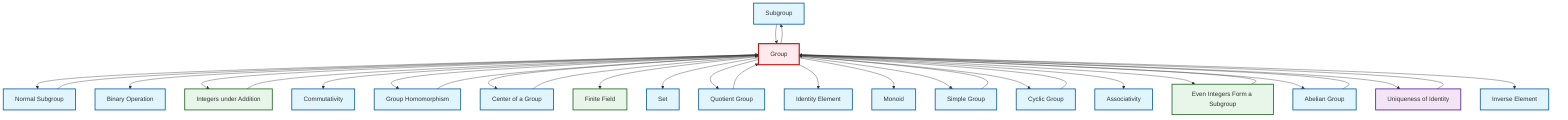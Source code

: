 graph TD
    classDef definition fill:#e1f5fe,stroke:#01579b,stroke-width:2px
    classDef theorem fill:#f3e5f5,stroke:#4a148c,stroke-width:2px
    classDef axiom fill:#fff3e0,stroke:#e65100,stroke-width:2px
    classDef example fill:#e8f5e9,stroke:#1b5e20,stroke-width:2px
    classDef current fill:#ffebee,stroke:#b71c1c,stroke-width:3px
    def-subgroup["Subgroup"]:::definition
    def-quotient-group["Quotient Group"]:::definition
    def-identity-element["Identity Element"]:::definition
    def-binary-operation["Binary Operation"]:::definition
    def-center-of-group["Center of a Group"]:::definition
    def-commutativity["Commutativity"]:::definition
    def-associativity["Associativity"]:::definition
    def-inverse-element["Inverse Element"]:::definition
    ex-even-integers-subgroup["Even Integers Form a Subgroup"]:::example
    def-monoid["Monoid"]:::definition
    ex-integers-addition["Integers under Addition"]:::example
    def-normal-subgroup["Normal Subgroup"]:::definition
    def-group["Group"]:::definition
    def-homomorphism["Group Homomorphism"]:::definition
    ex-finite-field["Finite Field"]:::example
    def-set["Set"]:::definition
    def-cyclic-group["Cyclic Group"]:::definition
    def-simple-group["Simple Group"]:::definition
    thm-unique-identity["Uniqueness of Identity"]:::theorem
    def-abelian-group["Abelian Group"]:::definition
    ex-integers-addition --> def-group
    ex-even-integers-subgroup --> def-group
    def-normal-subgroup --> def-group
    def-group --> def-normal-subgroup
    def-group --> def-binary-operation
    def-group --> ex-integers-addition
    thm-unique-identity --> def-group
    def-abelian-group --> def-group
    def-center-of-group --> def-group
    def-quotient-group --> def-group
    def-simple-group --> def-group
    def-group --> def-commutativity
    def-homomorphism --> def-group
    def-group --> def-subgroup
    def-group --> def-homomorphism
    def-group --> def-center-of-group
    def-group --> ex-finite-field
    def-group --> def-set
    def-group --> def-quotient-group
    def-group --> def-identity-element
    def-group --> def-monoid
    def-group --> def-simple-group
    def-group --> def-cyclic-group
    def-subgroup --> def-group
    def-group --> def-associativity
    def-group --> ex-even-integers-subgroup
    def-cyclic-group --> def-group
    def-group --> def-abelian-group
    def-group --> thm-unique-identity
    def-group --> def-inverse-element
    class def-group current